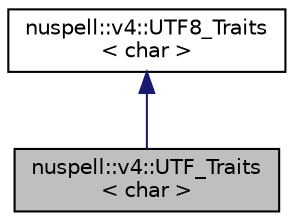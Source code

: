 digraph "nuspell::v4::UTF_Traits&lt; char &gt;"
{
 // LATEX_PDF_SIZE
  edge [fontname="Helvetica",fontsize="10",labelfontname="Helvetica",labelfontsize="10"];
  node [fontname="Helvetica",fontsize="10",shape=record];
  Node1 [label="nuspell::v4::UTF_Traits\l\< char \>",height=0.2,width=0.4,color="black", fillcolor="grey75", style="filled", fontcolor="black",tooltip=" "];
  Node2 -> Node1 [dir="back",color="midnightblue",fontsize="10",style="solid",fontname="Helvetica"];
  Node2 [label="nuspell::v4::UTF8_Traits\l\< char \>",height=0.2,width=0.4,color="black", fillcolor="white", style="filled",URL="$structnuspell_1_1v4_1_1_u_t_f8___traits.html",tooltip=" "];
}
